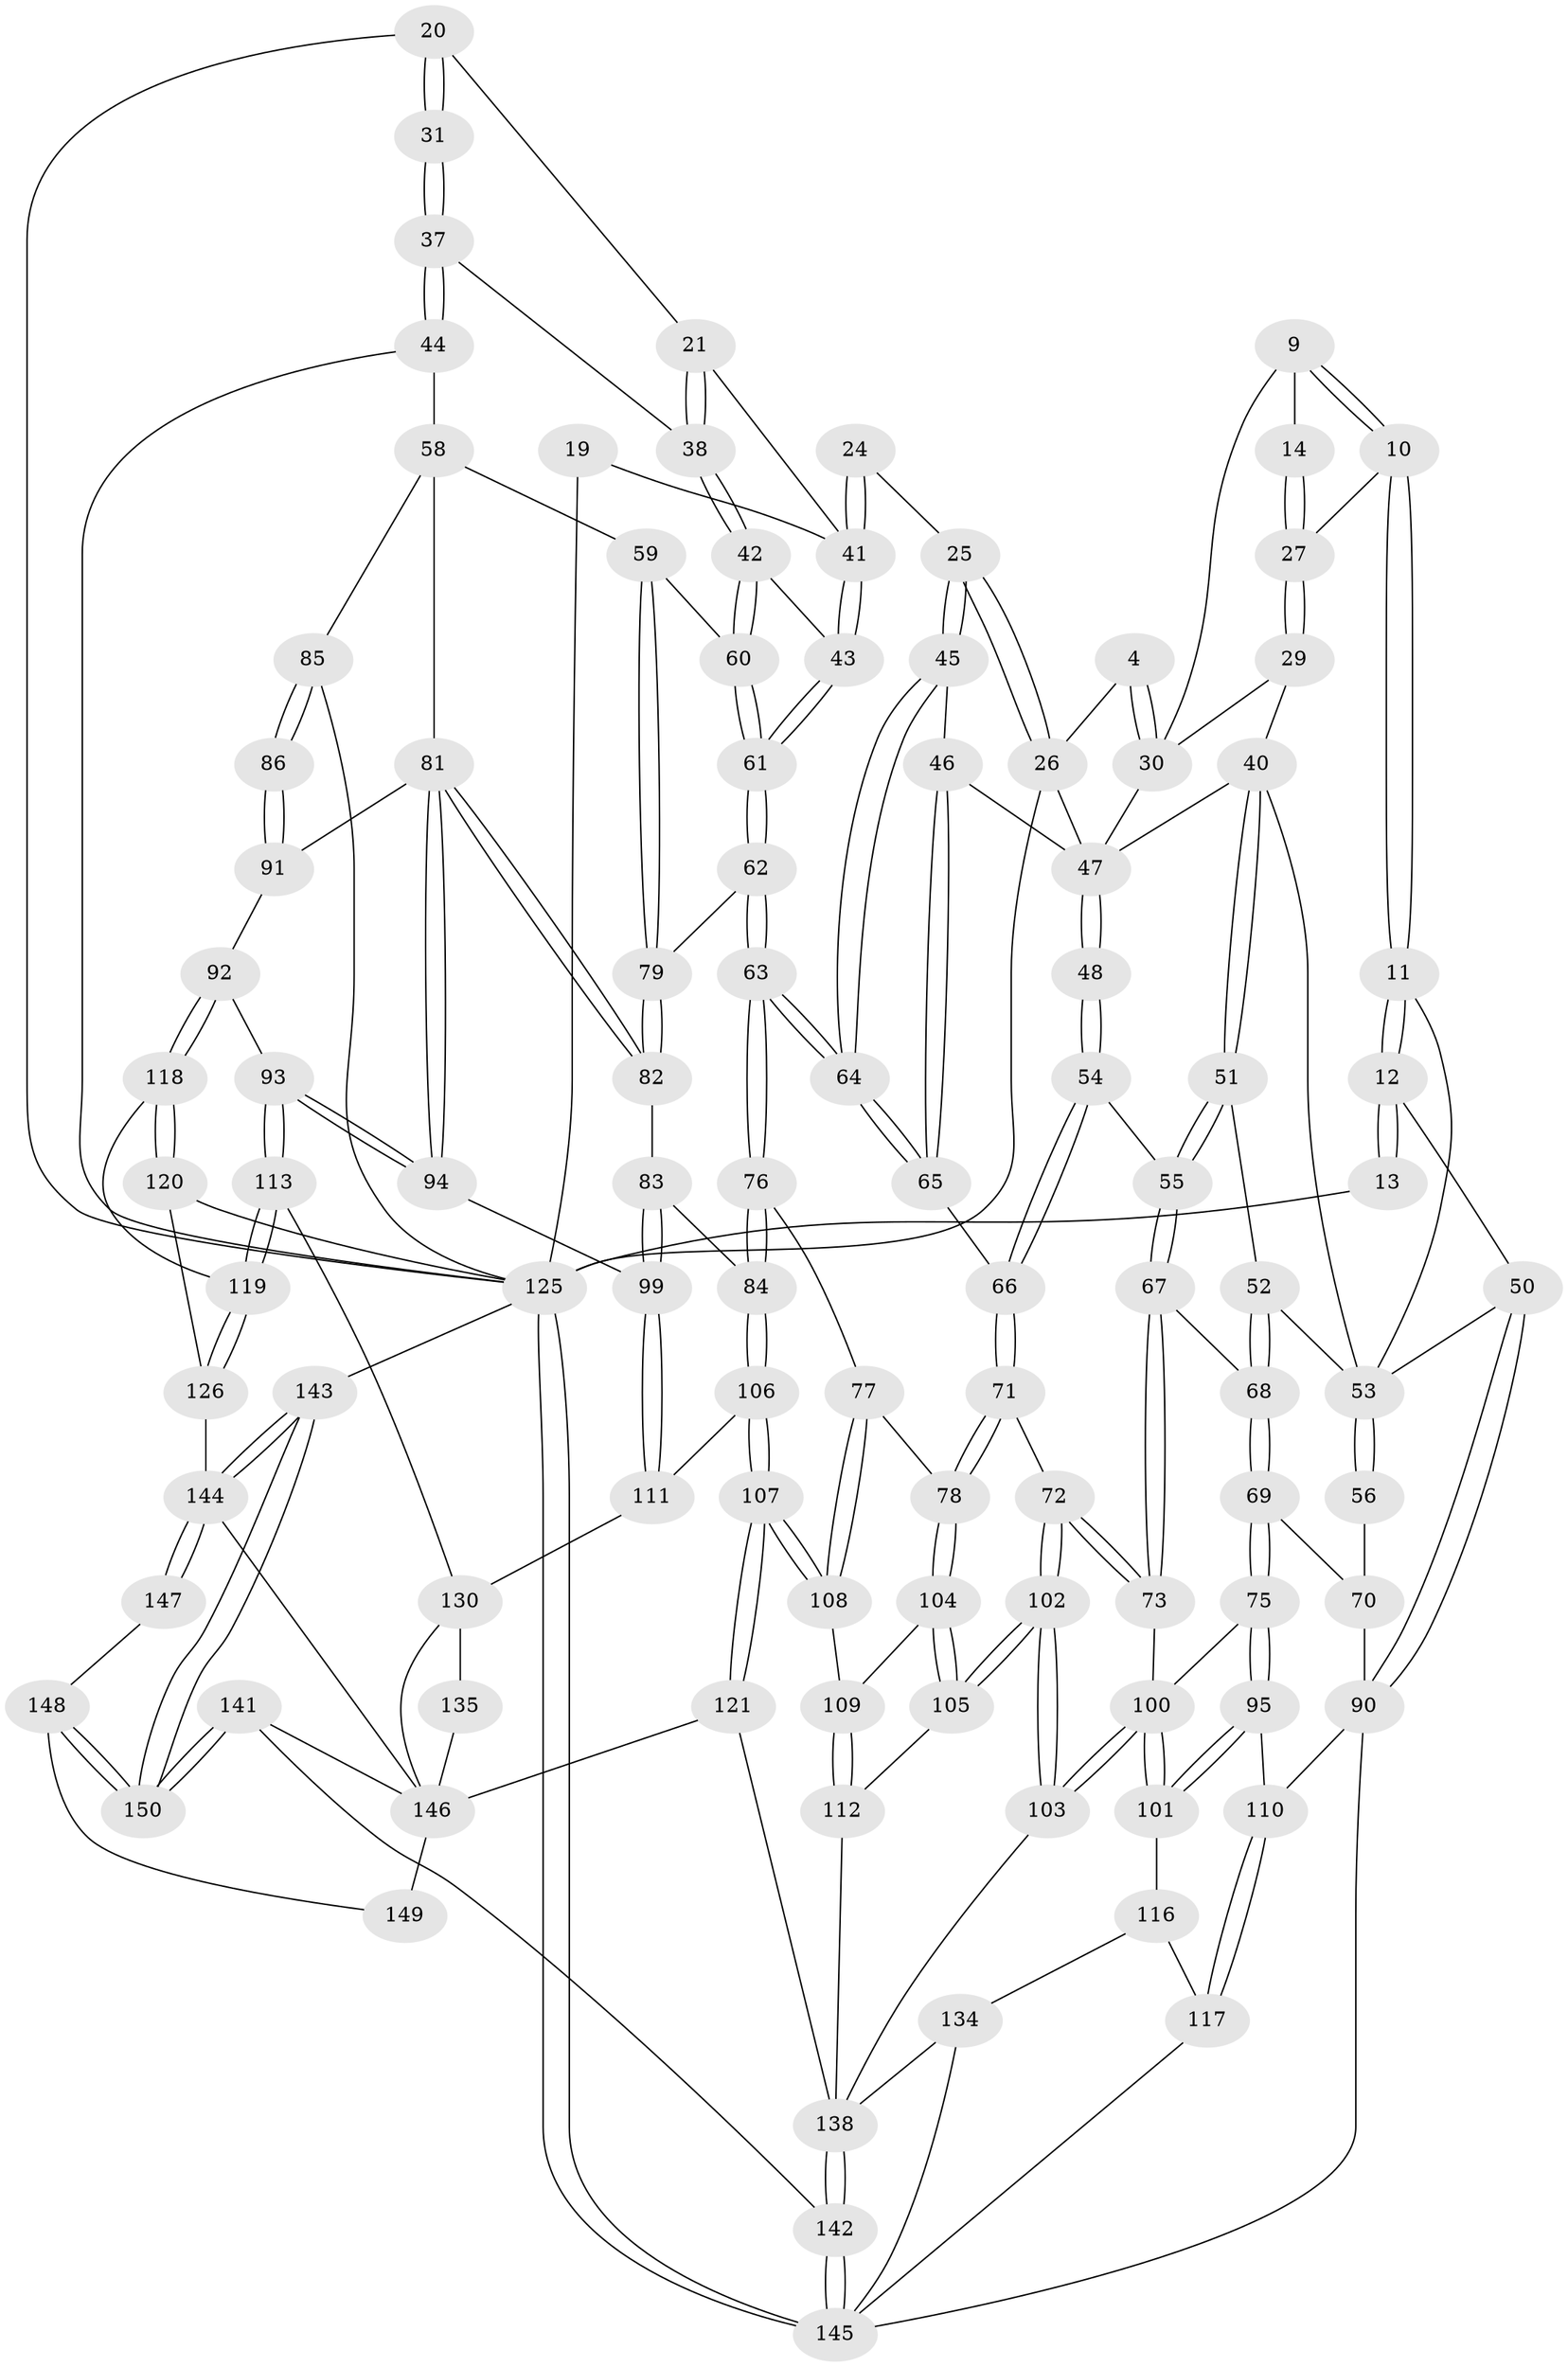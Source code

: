 // original degree distribution, {3: 0.02666666666666667, 5: 0.5466666666666666, 6: 0.22, 4: 0.20666666666666667}
// Generated by graph-tools (version 1.1) at 2025/06/03/04/25 22:06:43]
// undirected, 105 vertices, 245 edges
graph export_dot {
graph [start="1"]
  node [color=gray90,style=filled];
  4 [pos="+0.41325857065006594+0.09918410546494912"];
  9 [pos="+0.1248467950766908+0",super="+1+2"];
  10 [pos="+0.12593908126752176+0.1570245594906562"];
  11 [pos="+0.07927941721374827+0.2113361159366727"];
  12 [pos="+0+0.1336223321230213"];
  13 [pos="+0+0",super="+8"];
  14 [pos="+0.2477333064019761+0.11891425692674008"];
  19 [pos="+0.557959853728306+0"];
  20 [pos="+0.7360107816706472+0.1729700867163679",super="+18"];
  21 [pos="+0.7248852104155515+0.18467942183858005"];
  24 [pos="+0.6475801939397611+0.28405236483207424"];
  25 [pos="+0.6459779875535254+0.28428760665818803"];
  26 [pos="+0.518978269702201+0.21430343101630073",super="+5"];
  27 [pos="+0.2370465926436218+0.142529259393124"];
  29 [pos="+0.2556308635065331+0.19173907863070125"];
  30 [pos="+0.3717987430639015+0.24157888398553562",super="+28+3"];
  31 [pos="+0.8637190767082601+0.18172943807973585"];
  37 [pos="+0.8703025485654096+0.2598205672862233"];
  38 [pos="+0.8480051289357801+0.2854342216014209"];
  40 [pos="+0.30051902013817033+0.26959636703692125",super="+34"];
  41 [pos="+0.6544497885000703+0.28463524587684447",super="+22+23"];
  42 [pos="+0.8206704637599415+0.3249653353362978"];
  43 [pos="+0.6954559280688415+0.31727208114288913"];
  44 [pos="+1+0.3256502435791982"];
  45 [pos="+0.5796917804666065+0.34831072666859275"];
  46 [pos="+0.5521953814774502+0.35923741397305525"];
  47 [pos="+0.44805430378681255+0.35234108666648495",super="+33+39"];
  48 [pos="+0.43862669868294246+0.3567002992305005"];
  50 [pos="+0+0.5139313693540795"];
  51 [pos="+0.2825451236261764+0.35505785651811045"];
  52 [pos="+0.1787290093402559+0.404387432553814"];
  53 [pos="+0.15229547285938846+0.39810920684120626",super="+49"];
  54 [pos="+0.41720913816978994+0.4039858738318281"];
  55 [pos="+0.38226353061541196+0.42491061493146237"];
  56 [pos="+0.054543473889153204+0.46828954809870926"];
  58 [pos="+0.9080285809125379+0.4724078941342911",super="+57"];
  59 [pos="+0.907444801941799+0.4721145867493024"];
  60 [pos="+0.8366493996963198+0.36676006733487443"];
  61 [pos="+0.6857517441532635+0.49782144124410815"];
  62 [pos="+0.6814905389594902+0.5148039262121303"];
  63 [pos="+0.6668894083308796+0.524775954761441"];
  64 [pos="+0.6316171024539244+0.5055955339252496"];
  65 [pos="+0.5394856413789487+0.4849929354444169"];
  66 [pos="+0.5143098576319072+0.48966238385934124"];
  67 [pos="+0.3588076278055535+0.4680466908928815"];
  68 [pos="+0.24060460171591036+0.46783063927926144"];
  69 [pos="+0.23195120509922104+0.5780847116359984"];
  70 [pos="+0.17193622415245235+0.5798556038740309"];
  71 [pos="+0.45082735807265734+0.6083352800697133"];
  72 [pos="+0.39048527913774356+0.6019586840957114"];
  73 [pos="+0.37141843436595284+0.5908113184591892"];
  75 [pos="+0.2663855155599259+0.6025683017678242"];
  76 [pos="+0.6498841989739472+0.6028498583906605"];
  77 [pos="+0.5904664660843428+0.6257613190633059"];
  78 [pos="+0.4649660626823327+0.619872956780697"];
  79 [pos="+0.7407713956158778+0.5207782450209602"];
  81 [pos="+0.8378613210975394+0.6350080789895326",super="+80"];
  82 [pos="+0.8197251661936118+0.621820063332957"];
  83 [pos="+0.7084108806903782+0.620441102014399"];
  84 [pos="+0.6588844671254291+0.617200074418139"];
  85 [pos="+1+0.6316931252345402"];
  86 [pos="+1+0.6350366992293575"];
  90 [pos="+0+0.5558564496744979",super="+89+88"];
  91 [pos="+0.9462320869033921+0.6800212237405212",super="+87"];
  92 [pos="+0.9367103170108428+0.6944159452296683"];
  93 [pos="+0.8533442976474053+0.6680351883919194"];
  94 [pos="+0.8366839711011904+0.6520016788766659"];
  95 [pos="+0.19233135925902345+0.6913767103855643"];
  99 [pos="+0.8248931620238582+0.6612791525789861"];
  100 [pos="+0.27254029765190696+0.7602640969995501",super="+74"];
  101 [pos="+0.2236450612544033+0.7503629526019233"];
  102 [pos="+0.35719274708382254+0.8070834752911812"];
  103 [pos="+0.33384272632668277+0.8209695587226262"];
  104 [pos="+0.4688841633821884+0.6426052115239345"];
  105 [pos="+0.4610997445833863+0.7938608795420949"];
  106 [pos="+0.7098444074094219+0.7432261565129228"];
  107 [pos="+0.582482848460035+0.788357898461287"];
  108 [pos="+0.5657095186146126+0.7138581665229887"];
  109 [pos="+0.5273101263251369+0.7051546270694069"];
  110 [pos="+0.1000295475885712+0.7088043289593633",super="+96"];
  111 [pos="+0.7221395102241899+0.7503757528176174"];
  112 [pos="+0.48118897229295815+0.8019947730544164"];
  113 [pos="+0.8651816968321147+0.7504684514912398"];
  116 [pos="+0.15992798538508432+0.7818127213077917"];
  117 [pos="+0.10286533286865544+0.7422446368496926"];
  118 [pos="+0.9429361730395944+0.7306953459183226"];
  119 [pos="+0.8921438463168166+0.7598637395922582"];
  120 [pos="+1+0.7924164789589239"];
  121 [pos="+0.5468584337762621+0.8250430976586928"];
  125 [pos="+0+1",super="+98+16"];
  126 [pos="+0.900263131607804+0.8613005922210625"];
  130 [pos="+0.8070928866373209+0.8761136606246205",super="+114+115"];
  134 [pos="+0.2640795663078307+0.8886991240910657",super="+131"];
  135 [pos="+0.7511197811979187+0.8368315982726319"];
  138 [pos="+0.3677734245167773+1",super="+133+122"];
  141 [pos="+0.526981602356684+1"];
  142 [pos="+0.38588864375614373+1"];
  143 [pos="+1+1"];
  144 [pos="+0.9146406225342437+0.9654423217292912",super="+127+128"];
  145 [pos="+0+1",super="+139+132+124"];
  146 [pos="+0.7352959164396695+0.9437740274899781",super="+129+140"];
  147 [pos="+0.7655289636390673+0.9942909305705633"];
  148 [pos="+0.7636064456811985+0.998205482968117"];
  149 [pos="+0.7291356882963554+0.9662231036835679"];
  150 [pos="+0.7367707210742365+1"];
  4 -- 30 [weight=2];
  4 -- 30;
  4 -- 26;
  9 -- 10;
  9 -- 10;
  9 -- 14 [weight=2];
  9 -- 30;
  10 -- 11;
  10 -- 11;
  10 -- 27;
  11 -- 12;
  11 -- 12;
  11 -- 53;
  12 -- 13;
  12 -- 13;
  12 -- 50;
  13 -- 125 [weight=3];
  14 -- 27;
  14 -- 27;
  19 -- 41;
  19 -- 125;
  20 -- 21;
  20 -- 31 [weight=2];
  20 -- 31;
  20 -- 125;
  21 -- 38;
  21 -- 38;
  21 -- 41;
  24 -- 25;
  24 -- 41 [weight=2];
  24 -- 41;
  25 -- 26;
  25 -- 26;
  25 -- 45;
  25 -- 45;
  26 -- 125;
  26 -- 47;
  27 -- 29;
  27 -- 29;
  29 -- 30;
  29 -- 40;
  30 -- 47;
  31 -- 37;
  31 -- 37;
  37 -- 38;
  37 -- 44;
  37 -- 44;
  38 -- 42;
  38 -- 42;
  40 -- 51;
  40 -- 51;
  40 -- 53;
  40 -- 47;
  41 -- 43;
  41 -- 43;
  42 -- 43;
  42 -- 60;
  42 -- 60;
  43 -- 61;
  43 -- 61;
  44 -- 58;
  44 -- 125;
  45 -- 46;
  45 -- 64;
  45 -- 64;
  46 -- 47;
  46 -- 65;
  46 -- 65;
  47 -- 48 [weight=2];
  47 -- 48;
  48 -- 54;
  48 -- 54;
  50 -- 90;
  50 -- 90;
  50 -- 53;
  51 -- 52;
  51 -- 55;
  51 -- 55;
  52 -- 53;
  52 -- 68;
  52 -- 68;
  53 -- 56 [weight=2];
  53 -- 56;
  54 -- 55;
  54 -- 66;
  54 -- 66;
  55 -- 67;
  55 -- 67;
  56 -- 70;
  58 -- 59;
  58 -- 85;
  58 -- 81;
  59 -- 60;
  59 -- 79;
  59 -- 79;
  60 -- 61;
  60 -- 61;
  61 -- 62;
  61 -- 62;
  62 -- 63;
  62 -- 63;
  62 -- 79;
  63 -- 64;
  63 -- 64;
  63 -- 76;
  63 -- 76;
  64 -- 65;
  64 -- 65;
  65 -- 66;
  66 -- 71;
  66 -- 71;
  67 -- 68;
  67 -- 73;
  67 -- 73;
  68 -- 69;
  68 -- 69;
  69 -- 70;
  69 -- 75;
  69 -- 75;
  70 -- 90;
  71 -- 72;
  71 -- 78;
  71 -- 78;
  72 -- 73;
  72 -- 73;
  72 -- 102;
  72 -- 102;
  73 -- 100;
  75 -- 95;
  75 -- 95;
  75 -- 100;
  76 -- 77;
  76 -- 84;
  76 -- 84;
  77 -- 78;
  77 -- 108;
  77 -- 108;
  78 -- 104;
  78 -- 104;
  79 -- 82;
  79 -- 82;
  81 -- 82;
  81 -- 82;
  81 -- 94;
  81 -- 94;
  81 -- 91;
  82 -- 83;
  83 -- 84;
  83 -- 99;
  83 -- 99;
  84 -- 106;
  84 -- 106;
  85 -- 86;
  85 -- 86;
  85 -- 125;
  86 -- 91 [weight=2];
  86 -- 91;
  90 -- 110 [weight=2];
  90 -- 145;
  91 -- 92;
  92 -- 93;
  92 -- 118;
  92 -- 118;
  93 -- 94;
  93 -- 94;
  93 -- 113;
  93 -- 113;
  94 -- 99;
  95 -- 101;
  95 -- 101;
  95 -- 110;
  99 -- 111;
  99 -- 111;
  100 -- 101;
  100 -- 101;
  100 -- 103;
  100 -- 103;
  101 -- 116;
  102 -- 103;
  102 -- 103;
  102 -- 105;
  102 -- 105;
  103 -- 138;
  104 -- 105;
  104 -- 105;
  104 -- 109;
  105 -- 112;
  106 -- 107;
  106 -- 107;
  106 -- 111;
  107 -- 108;
  107 -- 108;
  107 -- 121;
  107 -- 121;
  108 -- 109;
  109 -- 112;
  109 -- 112;
  110 -- 117;
  110 -- 117;
  111 -- 130;
  112 -- 138;
  113 -- 119;
  113 -- 119;
  113 -- 130;
  116 -- 117;
  116 -- 134;
  117 -- 145;
  118 -- 119;
  118 -- 120;
  118 -- 120;
  119 -- 126;
  119 -- 126;
  120 -- 126;
  120 -- 125;
  121 -- 138;
  121 -- 146;
  125 -- 145 [weight=2];
  125 -- 145;
  125 -- 143;
  126 -- 144;
  130 -- 135 [weight=2];
  130 -- 146;
  134 -- 138;
  134 -- 145 [weight=2];
  135 -- 146;
  138 -- 142;
  138 -- 142;
  141 -- 142;
  141 -- 150;
  141 -- 150;
  141 -- 146;
  142 -- 145;
  142 -- 145;
  143 -- 144;
  143 -- 144;
  143 -- 150;
  143 -- 150;
  144 -- 147 [weight=2];
  144 -- 147;
  144 -- 146;
  146 -- 149 [weight=2];
  147 -- 148;
  148 -- 149;
  148 -- 150;
  148 -- 150;
}
